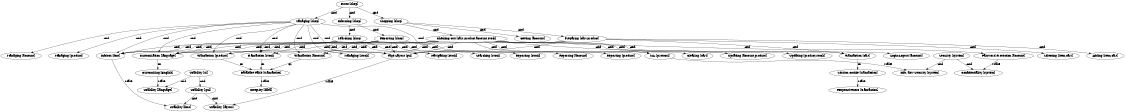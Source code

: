 digraph G {
size="7.5, 10";
6 [label="Usability [font]" ];
43 [label="Security [system]" ];
30 [label="Clearing [cart]" ];
26 [label="Reporting [account]" ];
45 [label="Usability [gui]" ];
38 [label="Confidentiality [system]" ];
15 [label="Managing [stock]" ];
12 [label="Integrity [data]" ];
44 [label="Usability [ui]" ];
32 [label="Updating [product,stock]" ];
20 [label="Informing [shop]" ];
28 [label="Shopping [shop]" ];
10 [label="Transaction [product]" ];
4 [label="Managing [product]" ];
19 [label="Info. flow Security [system]" ];
1 [label="Front [shop]" ];
36 [label="Login/Logout [account]" ];
33 [label="Transaction [cart]" ];
23 [label="Searching [stock]" ];
18 [label="SSL [protocol]" ];
9 [label="Usability [language]" ];
21 [label="Searching [shop]" ];
31 [label="Updating [account,product]" ];
14 [label="Transaction [account]" ];
3 [label="Managing [account]" ];
37 [label="Password Protection [account]" ];
29 [label="Checking Out [cart,product,account,stock]" ];
25 [label="Reporting [stock]" ];
7 [label="Customization [language]" ];
16 [label="Page Layout [gui]" ];
35 [label="Responsiveness [transaction]" ];
11 [label="Database Table [transaction]" ];
24 [label="Reporting [shop]" ];
2 [label="Managing [shop]" ];
27 [label="Reporting [product]" ];
42 [label="Adding [item,cart]" ];
17 [label="Usability [layout]" ];
13 [label="Transaction [stock]" ];
39 [label="Getting [account]" ];
34 [label="Session Cookie [transaction]" ];
8 [label="Customizing [English]" ];
5 [label="Infobox [font]" ];
41 [label="Selecting [item,cart]" ];
40 [label="Preparing [cart,product]" ];
22 [label="Navigating [stock]" ];
8->9[label=Make];
24->7[label=And];
29->31[label=And];
43->38[label=And];
44->9[label=And];
40->33[label=And];
29->14[label=And];
10->11[label=Or];
13->11[label=Or];
21->7[label=And];
1->2[label=And];
21->23[label=And];
14->11[label=Or];
34->35[label=Make];
29->33[label=And];
29->16[label=And];
16->17[label=Make];
21->16[label=And];
5->6[label=Make];
40->16[label=And];
40->7[label=And];
2->15[label=And];
29->7[label=And];
20->21[label=And];
2->16[label=And];
29->37[label=And];
29->13[label=And];
2->18[label=And];
21->13[label=And];
2->4[label=And];
43->19[label=And];
33->34[label=Or];
2->13[label=And];
24->5[label=And];
37->38[label=Make];
1->20[label=And];
45->17[label=And];
40->42[label=And];
29->18[label=And];
24->16[label=And];
20->24[label=And];
2->10[label=And];
2->7[label=And];
7->8[label=Or];
24->10[label=And];
24->25[label=And];
24->27[label=And];
45->6[label=And];
24->13[label=And];
44->45[label=And];
1->28[label=And];
28->39[label=And];
2->3[label=And];
28->29[label=And];
21->5[label=And];
2->5[label=And];
29->32[label=And];
18->19[label=Make];
29->30[label=And];
2->14[label=And];
29->10[label=And];
21->22[label=And];
40->5[label=And];
11->12[label=Make];
24->14[label=And];
24->26[label=And];
40->41[label=And];
28->40[label=And];
29->36[label=And];
29->5[label=And];
{rank = same
5 -> 7 -> 10 -> 13 -> 14 -> 16 -> 18 -> 30 -> 31 -> 32 -> 33 -> 36 -> 37[weight=1000, style="invis"];
}
{rank = same
29 -> 39 -> 40[weight=1000, style="invis"];
}
{rank = same
5 -> 7 -> 10 -> 13 -> 14 -> 16 -> 25 -> 26 -> 27[weight=1000, style="invis"];
}
{rank = same
5 -> 7 -> 13 -> 16 -> 22 -> 23[weight=1000, style="invis"];
}
{rank = same
21 -> 24[weight=1000, style="invis"];
}
{rank = same
6 -> 17[weight=1000, style="invis"];
}
{rank = same
9 -> 45[weight=1000, style="invis"];
}
{rank = same
19 -> 38[weight=1000, style="invis"];
}
{rank = same
3 -> 4 -> 5 -> 7 -> 10 -> 13 -> 14 -> 15 -> 16 -> 18[weight=1000, style="invis"];
}
{rank = same
5 -> 7 -> 16 -> 33 -> 41 -> 42[weight=1000, style="invis"];
}
{rank = same
2 -> 20 -> 28[weight=1000, style="invis"];
}
}
